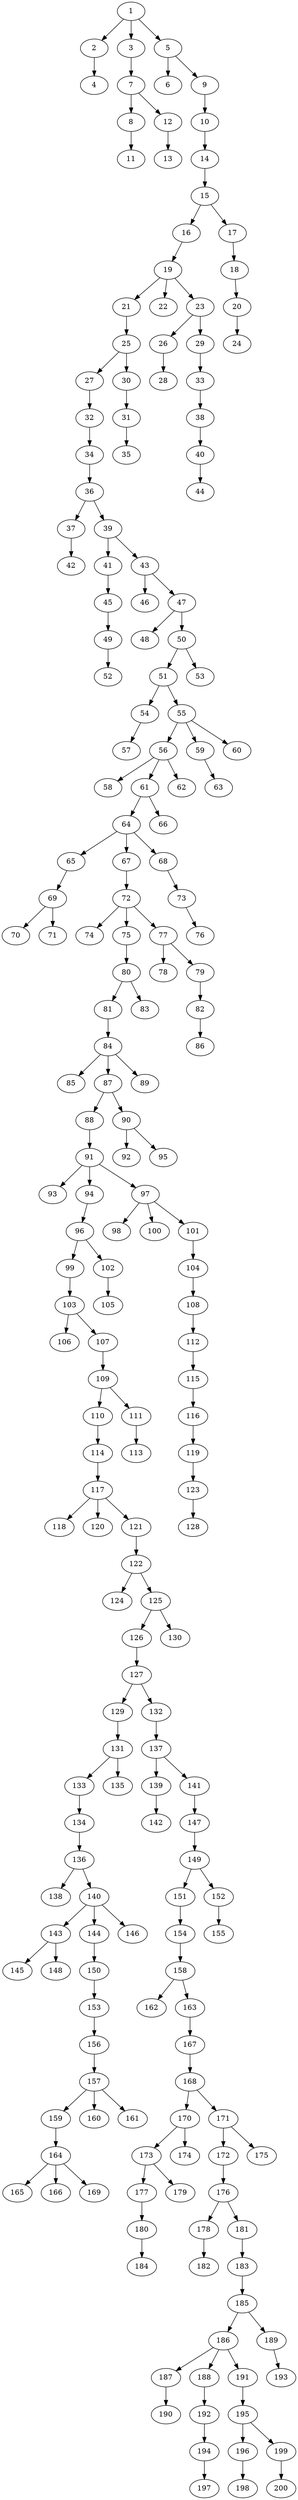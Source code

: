 // DAG automatically generated by daggen at Wed Apr 12 12:23:30 2017
// ./daggen --dot -n 200 --jump=3 --fat=0.2 --regularity=0.2 --density=0.4 
digraph G {
  1 [size="28991029248", alpha="0.09"]
  1 -> 2 [size ="75497472"]
  1 -> 3 [size ="75497472"]
  1 -> 5 [size ="75497472"]
  2 [size="368293445632", alpha="0.01"]
  2 -> 4 [size ="411041792"]
  3 [size="782757789696", alpha="0.00"]
  3 -> 7 [size ="679477248"]
  4 [size="38877483229", alpha="0.04"]
  5 [size="22711985538", alpha="0.13"]
  5 -> 6 [size ="536870912"]
  5 -> 9 [size ="536870912"]
  6 [size="20253649594", alpha="0.15"]
  7 [size="7863532679", alpha="0.16"]
  7 -> 8 [size ="301989888"]
  7 -> 12 [size ="301989888"]
  8 [size="5557317441", alpha="0.17"]
  8 -> 11 [size ="411041792"]
  9 [size="98577127340", alpha="0.15"]
  9 -> 10 [size ="75497472"]
  10 [size="8589934592", alpha="0.18"]
  10 -> 14 [size ="33554432"]
  11 [size="1925172164", alpha="0.18"]
  12 [size="775778385668", alpha="0.09"]
  12 -> 13 [size ="536870912"]
  13 [size="231928233984", alpha="0.07"]
  14 [size="28991029248", alpha="0.14"]
  14 -> 15 [size ="75497472"]
  15 [size="20728903091", alpha="0.09"]
  15 -> 16 [size ="679477248"]
  15 -> 17 [size ="679477248"]
  16 [size="231928233984", alpha="0.13"]
  16 -> 19 [size ="301989888"]
  17 [size="23905103338", alpha="0.14"]
  17 -> 18 [size ="536870912"]
  18 [size="1073741824000", alpha="0.19"]
  18 -> 20 [size ="838860800"]
  19 [size="57795818186", alpha="0.18"]
  19 -> 21 [size ="75497472"]
  19 -> 22 [size ="75497472"]
  19 -> 23 [size ="75497472"]
  20 [size="68719476736", alpha="0.15"]
  20 -> 24 [size ="134217728"]
  21 [size="15522748154", alpha="0.19"]
  21 -> 25 [size ="536870912"]
  22 [size="400222849511", alpha="0.13"]
  23 [size="144916454588", alpha="0.03"]
  23 -> 26 [size ="411041792"]
  23 -> 29 [size ="411041792"]
  24 [size="683118542746", alpha="0.12"]
  25 [size="16029869573", alpha="0.20"]
  25 -> 27 [size ="33554432"]
  25 -> 30 [size ="33554432"]
  26 [size="16332141170", alpha="0.12"]
  26 -> 28 [size ="301989888"]
  27 [size="172817979120", alpha="0.11"]
  27 -> 32 [size ="134217728"]
  28 [size="27654716520", alpha="0.10"]
  29 [size="2489411532", alpha="0.20"]
  29 -> 33 [size ="75497472"]
  30 [size="4816806628", alpha="0.07"]
  30 -> 31 [size ="536870912"]
  31 [size="3582652784", alpha="0.01"]
  31 -> 35 [size ="75497472"]
  32 [size="8589934592", alpha="0.03"]
  32 -> 34 [size ="33554432"]
  33 [size="607959384784", alpha="0.01"]
  33 -> 38 [size ="411041792"]
  34 [size="549755813888", alpha="0.20"]
  34 -> 36 [size ="536870912"]
  35 [size="1073741824000", alpha="0.13"]
  36 [size="1272227798213", alpha="0.01"]
  36 -> 37 [size ="838860800"]
  36 -> 39 [size ="838860800"]
  37 [size="68719476736", alpha="0.00"]
  37 -> 42 [size ="134217728"]
  38 [size="476670828439", alpha="0.14"]
  38 -> 40 [size ="411041792"]
  39 [size="302530511685", alpha="0.10"]
  39 -> 41 [size ="209715200"]
  39 -> 43 [size ="209715200"]
  40 [size="89601141780", alpha="0.16"]
  40 -> 44 [size ="134217728"]
  41 [size="68719476736", alpha="0.19"]
  41 -> 45 [size ="134217728"]
  42 [size="843443025166", alpha="0.17"]
  43 [size="368662551320", alpha="0.11"]
  43 -> 46 [size ="411041792"]
  43 -> 47 [size ="411041792"]
  44 [size="231430788615", alpha="0.14"]
  45 [size="77227035194", alpha="0.16"]
  45 -> 49 [size ="75497472"]
  46 [size="1677478142", alpha="0.14"]
  47 [size="458881905634", alpha="0.04"]
  47 -> 48 [size ="838860800"]
  47 -> 50 [size ="838860800"]
  48 [size="368293445632", alpha="0.16"]
  49 [size="625388403490", alpha="0.10"]
  49 -> 52 [size ="411041792"]
  50 [size="361957970716", alpha="0.02"]
  50 -> 51 [size ="301989888"]
  50 -> 53 [size ="301989888"]
  51 [size="28991029248", alpha="0.11"]
  51 -> 54 [size ="75497472"]
  51 -> 55 [size ="75497472"]
  52 [size="6802898282", alpha="0.15"]
  53 [size="1073741824000", alpha="0.04"]
  54 [size="1073741824000", alpha="0.20"]
  54 -> 57 [size ="838860800"]
  55 [size="35883023088", alpha="0.17"]
  55 -> 56 [size ="134217728"]
  55 -> 59 [size ="134217728"]
  55 -> 60 [size ="134217728"]
  56 [size="386616791693", alpha="0.09"]
  56 -> 58 [size ="679477248"]
  56 -> 61 [size ="679477248"]
  56 -> 62 [size ="679477248"]
  57 [size="2442072954", alpha="0.12"]
  58 [size="2010877506", alpha="0.07"]
  59 [size="2160057675", alpha="0.15"]
  59 -> 63 [size ="75497472"]
  60 [size="142916631697", alpha="0.11"]
  61 [size="8589934592", alpha="0.00"]
  61 -> 64 [size ="33554432"]
  61 -> 66 [size ="33554432"]
  62 [size="8589934592", alpha="0.07"]
  63 [size="10401538998", alpha="0.11"]
  64 [size="427886967380", alpha="0.12"]
  64 -> 65 [size ="301989888"]
  64 -> 67 [size ="301989888"]
  64 -> 68 [size ="301989888"]
  65 [size="8370884208", alpha="0.09"]
  65 -> 69 [size ="134217728"]
  66 [size="68719476736", alpha="0.10"]
  67 [size="142947022620", alpha="0.18"]
  67 -> 72 [size ="134217728"]
  68 [size="715924591304", alpha="0.15"]
  68 -> 73 [size ="536870912"]
  69 [size="782757789696", alpha="0.18"]
  69 -> 70 [size ="679477248"]
  69 -> 71 [size ="679477248"]
  70 [size="782757789696", alpha="0.11"]
  71 [size="1073741824000", alpha="0.09"]
  72 [size="3039349410", alpha="0.13"]
  72 -> 74 [size ="209715200"]
  72 -> 75 [size ="209715200"]
  72 -> 77 [size ="209715200"]
  73 [size="752764804", alpha="0.08"]
  73 -> 76 [size ="33554432"]
  74 [size="97332639459", alpha="0.10"]
  75 [size="135446650961", alpha="0.05"]
  75 -> 80 [size ="301989888"]
  76 [size="47245158041", alpha="0.16"]
  77 [size="1776767900", alpha="0.18"]
  77 -> 78 [size ="33554432"]
  77 -> 79 [size ="33554432"]
  78 [size="25749936135", alpha="0.12"]
  79 [size="231928233984", alpha="0.16"]
  79 -> 82 [size ="301989888"]
  80 [size="153297770184", alpha="0.16"]
  80 -> 81 [size ="536870912"]
  80 -> 83 [size ="536870912"]
  81 [size="119196210192", alpha="0.10"]
  81 -> 84 [size ="134217728"]
  82 [size="64300922905", alpha="0.17"]
  82 -> 86 [size ="209715200"]
  83 [size="95466993156", alpha="0.04"]
  84 [size="50224102344", alpha="0.06"]
  84 -> 85 [size ="134217728"]
  84 -> 87 [size ="134217728"]
  84 -> 89 [size ="134217728"]
  85 [size="1022708317380", alpha="0.11"]
  86 [size="19505574541", alpha="0.02"]
  87 [size="1941528684", alpha="0.20"]
  87 -> 88 [size ="134217728"]
  87 -> 90 [size ="134217728"]
  88 [size="2057326932", alpha="0.10"]
  88 -> 91 [size ="75497472"]
  89 [size="782757789696", alpha="0.05"]
  90 [size="8589934592", alpha="0.05"]
  90 -> 92 [size ="33554432"]
  90 -> 95 [size ="33554432"]
  91 [size="134217728000", alpha="0.12"]
  91 -> 93 [size ="209715200"]
  91 -> 94 [size ="209715200"]
  91 -> 97 [size ="209715200"]
  92 [size="170503835152", alpha="0.06"]
  93 [size="1211846016", alpha="0.15"]
  94 [size="40513836741", alpha="0.03"]
  94 -> 96 [size ="679477248"]
  95 [size="8589934592", alpha="0.04"]
  96 [size="4276652927", alpha="0.20"]
  96 -> 99 [size ="75497472"]
  96 -> 102 [size ="75497472"]
  97 [size="30650209361", alpha="0.16"]
  97 -> 98 [size ="679477248"]
  97 -> 100 [size ="679477248"]
  97 -> 101 [size ="679477248"]
  98 [size="10583568129", alpha="0.19"]
  99 [size="231928233984", alpha="0.18"]
  99 -> 103 [size ="301989888"]
  100 [size="759370763048", alpha="0.02"]
  101 [size="368293445632", alpha="0.09"]
  101 -> 104 [size ="411041792"]
  102 [size="1127137213420", alpha="0.19"]
  102 -> 105 [size ="838860800"]
  103 [size="231928233984", alpha="0.13"]
  103 -> 106 [size ="301989888"]
  103 -> 107 [size ="301989888"]
  104 [size="368293445632", alpha="0.07"]
  104 -> 108 [size ="411041792"]
  105 [size="17128425693", alpha="0.03"]
  106 [size="1665444750", alpha="0.14"]
  107 [size="792675660616", alpha="0.16"]
  107 -> 109 [size ="679477248"]
  108 [size="91312670713", alpha="0.14"]
  108 -> 112 [size ="75497472"]
  109 [size="920584600864", alpha="0.14"]
  109 -> 110 [size ="679477248"]
  109 -> 111 [size ="679477248"]
  110 [size="385556197178", alpha="0.01"]
  110 -> 114 [size ="301989888"]
  111 [size="231928233984", alpha="0.01"]
  111 -> 113 [size ="301989888"]
  112 [size="16030446674", alpha="0.04"]
  112 -> 115 [size ="536870912"]
  113 [size="127941873552", alpha="0.09"]
  114 [size="21098790077", alpha="0.12"]
  114 -> 117 [size ="679477248"]
  115 [size="8589934592", alpha="0.03"]
  115 -> 116 [size ="33554432"]
  116 [size="9992716083", alpha="0.07"]
  116 -> 119 [size ="411041792"]
  117 [size="8655777828", alpha="0.12"]
  117 -> 118 [size ="33554432"]
  117 -> 120 [size ="33554432"]
  117 -> 121 [size ="33554432"]
  118 [size="870585169675", alpha="0.06"]
  119 [size="9368014779", alpha="0.05"]
  119 -> 123 [size ="301989888"]
  120 [size="850114406392", alpha="0.01"]
  121 [size="6594969970", alpha="0.02"]
  121 -> 122 [size ="134217728"]
  122 [size="3469571060", alpha="0.04"]
  122 -> 124 [size ="75497472"]
  122 -> 125 [size ="75497472"]
  123 [size="4069749508", alpha="0.00"]
  123 -> 128 [size ="301989888"]
  124 [size="134217728000", alpha="0.09"]
  125 [size="168908854899", alpha="0.03"]
  125 -> 126 [size ="209715200"]
  125 -> 130 [size ="209715200"]
  126 [size="85442114982", alpha="0.14"]
  126 -> 127 [size ="75497472"]
  127 [size="89263307639", alpha="0.19"]
  127 -> 129 [size ="75497472"]
  127 -> 132 [size ="75497472"]
  128 [size="231928233984", alpha="0.15"]
  129 [size="8589934592", alpha="0.05"]
  129 -> 131 [size ="33554432"]
  130 [size="66497392791", alpha="0.13"]
  131 [size="368293445632", alpha="0.00"]
  131 -> 133 [size ="411041792"]
  131 -> 135 [size ="411041792"]
  132 [size="7956036710", alpha="0.09"]
  132 -> 137 [size ="33554432"]
  133 [size="288554498524", alpha="0.13"]
  133 -> 134 [size ="301989888"]
  134 [size="34853109420", alpha="0.08"]
  134 -> 136 [size ="134217728"]
  135 [size="782757789696", alpha="0.06"]
  136 [size="14828628420", alpha="0.16"]
  136 -> 138 [size ="536870912"]
  136 -> 140 [size ="536870912"]
  137 [size="782757789696", alpha="0.01"]
  137 -> 139 [size ="679477248"]
  137 -> 141 [size ="679477248"]
  138 [size="134217728000", alpha="0.01"]
  139 [size="68719476736", alpha="0.08"]
  139 -> 142 [size ="134217728"]
  140 [size="198775873000", alpha="0.18"]
  140 -> 143 [size ="209715200"]
  140 -> 144 [size ="209715200"]
  140 -> 146 [size ="209715200"]
  141 [size="8589934592", alpha="0.07"]
  141 -> 147 [size ="33554432"]
  142 [size="462512518747", alpha="0.06"]
  143 [size="42907770300", alpha="0.19"]
  143 -> 145 [size ="134217728"]
  143 -> 148 [size ="134217728"]
  144 [size="332270293088", alpha="0.06"]
  144 -> 150 [size ="301989888"]
  145 [size="391859466825", alpha="0.18"]
  146 [size="36881989224", alpha="0.11"]
  147 [size="48986051634", alpha="0.17"]
  147 -> 149 [size ="209715200"]
  148 [size="571064673349", alpha="0.13"]
  149 [size="85380713736", alpha="0.15"]
  149 -> 151 [size ="134217728"]
  149 -> 152 [size ="134217728"]
  150 [size="6643366752", alpha="0.11"]
  150 -> 153 [size ="134217728"]
  151 [size="804512214239", alpha="0.06"]
  151 -> 154 [size ="679477248"]
  152 [size="2907910346", alpha="0.16"]
  152 -> 155 [size ="134217728"]
  153 [size="45233968381", alpha="0.06"]
  153 -> 156 [size ="33554432"]
  154 [size="1561395534", alpha="0.09"]
  154 -> 158 [size ="33554432"]
  155 [size="549755813888", alpha="0.06"]
  156 [size="159041199512", alpha="0.19"]
  156 -> 157 [size ="536870912"]
  157 [size="309621616498", alpha="0.13"]
  157 -> 159 [size ="209715200"]
  157 -> 160 [size ="209715200"]
  157 -> 161 [size ="209715200"]
  158 [size="26671149236", alpha="0.10"]
  158 -> 162 [size ="536870912"]
  158 -> 163 [size ="536870912"]
  159 [size="245917193973", alpha="0.14"]
  159 -> 164 [size ="209715200"]
  160 [size="24331532078", alpha="0.19"]
  161 [size="68719476736", alpha="0.07"]
  162 [size="1073741824000", alpha="0.13"]
  163 [size="1073741824000", alpha="0.12"]
  163 -> 167 [size ="838860800"]
  164 [size="98054545325", alpha="0.11"]
  164 -> 165 [size ="75497472"]
  164 -> 166 [size ="75497472"]
  164 -> 169 [size ="75497472"]
  165 [size="14548788802", alpha="0.09"]
  166 [size="687797799800", alpha="0.08"]
  167 [size="28991029248", alpha="0.01"]
  167 -> 168 [size ="75497472"]
  168 [size="3137419239", alpha="0.09"]
  168 -> 170 [size ="75497472"]
  168 -> 171 [size ="75497472"]
  169 [size="16591859565", alpha="0.15"]
  170 [size="205727714804", alpha="0.07"]
  170 -> 173 [size ="209715200"]
  170 -> 174 [size ="209715200"]
  171 [size="368293445632", alpha="0.16"]
  171 -> 172 [size ="411041792"]
  171 -> 175 [size ="411041792"]
  172 [size="28991029248", alpha="0.19"]
  172 -> 176 [size ="75497472"]
  173 [size="670313973853", alpha="0.15"]
  173 -> 177 [size ="679477248"]
  173 -> 179 [size ="679477248"]
  174 [size="1073741824000", alpha="0.01"]
  175 [size="1631204279", alpha="0.05"]
  176 [size="782757789696", alpha="0.14"]
  176 -> 178 [size ="679477248"]
  176 -> 181 [size ="679477248"]
  177 [size="134217728000", alpha="0.17"]
  177 -> 180 [size ="209715200"]
  178 [size="8589934592", alpha="0.14"]
  178 -> 182 [size ="33554432"]
  179 [size="33422658261", alpha="0.07"]
  180 [size="28398500162", alpha="0.10"]
  180 -> 184 [size ="536870912"]
  181 [size="68719476736", alpha="0.05"]
  181 -> 183 [size ="134217728"]
  182 [size="8589934592", alpha="0.04"]
  183 [size="16828844610", alpha="0.11"]
  183 -> 185 [size ="536870912"]
  184 [size="6522299578", alpha="0.00"]
  185 [size="18077313751", alpha="0.13"]
  185 -> 186 [size ="411041792"]
  185 -> 189 [size ="411041792"]
  186 [size="3504530163", alpha="0.13"]
  186 -> 187 [size ="301989888"]
  186 -> 188 [size ="301989888"]
  186 -> 191 [size ="301989888"]
  187 [size="7032028221", alpha="0.00"]
  187 -> 190 [size ="134217728"]
  188 [size="256387207875", alpha="0.18"]
  188 -> 192 [size ="411041792"]
  189 [size="1796953869", alpha="0.03"]
  189 -> 193 [size ="33554432"]
  190 [size="4747784308", alpha="0.19"]
  191 [size="1073741824000", alpha="0.09"]
  191 -> 195 [size ="838860800"]
  192 [size="38162273872", alpha="0.11"]
  192 -> 194 [size ="838860800"]
  193 [size="3540454744", alpha="0.16"]
  194 [size="134217728000", alpha="0.13"]
  194 -> 197 [size ="209715200"]
  195 [size="68719476736", alpha="0.18"]
  195 -> 196 [size ="134217728"]
  195 -> 199 [size ="134217728"]
  196 [size="255628513244", alpha="0.15"]
  196 -> 198 [size ="536870912"]
  197 [size="1073741824000", alpha="0.05"]
  198 [size="231928233984", alpha="0.08"]
  199 [size="1501816646", alpha="0.19"]
  199 -> 200 [size ="33554432"]
  200 [size="3620962892", alpha="0.13"]
}

